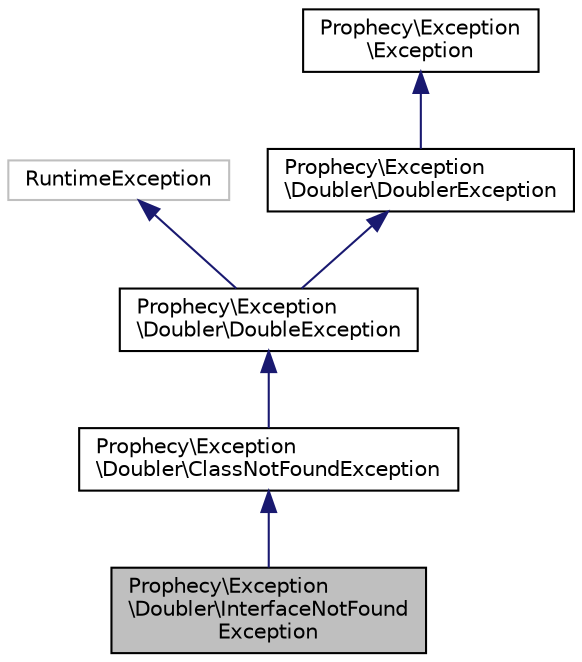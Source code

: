digraph "Prophecy\Exception\Doubler\InterfaceNotFoundException"
{
  edge [fontname="Helvetica",fontsize="10",labelfontname="Helvetica",labelfontsize="10"];
  node [fontname="Helvetica",fontsize="10",shape=record];
  Node6 [label="Prophecy\\Exception\l\\Doubler\\InterfaceNotFound\lException",height=0.2,width=0.4,color="black", fillcolor="grey75", style="filled", fontcolor="black"];
  Node7 -> Node6 [dir="back",color="midnightblue",fontsize="10",style="solid",fontname="Helvetica"];
  Node7 [label="Prophecy\\Exception\l\\Doubler\\ClassNotFoundException",height=0.2,width=0.4,color="black", fillcolor="white", style="filled",URL="$classProphecy_1_1Exception_1_1Doubler_1_1ClassNotFoundException.html"];
  Node8 -> Node7 [dir="back",color="midnightblue",fontsize="10",style="solid",fontname="Helvetica"];
  Node8 [label="Prophecy\\Exception\l\\Doubler\\DoubleException",height=0.2,width=0.4,color="black", fillcolor="white", style="filled",URL="$classProphecy_1_1Exception_1_1Doubler_1_1DoubleException.html"];
  Node9 -> Node8 [dir="back",color="midnightblue",fontsize="10",style="solid",fontname="Helvetica"];
  Node9 [label="RuntimeException",height=0.2,width=0.4,color="grey75", fillcolor="white", style="filled"];
  Node10 -> Node8 [dir="back",color="midnightblue",fontsize="10",style="solid",fontname="Helvetica"];
  Node10 [label="Prophecy\\Exception\l\\Doubler\\DoublerException",height=0.2,width=0.4,color="black", fillcolor="white", style="filled",URL="$interfaceProphecy_1_1Exception_1_1Doubler_1_1DoublerException.html"];
  Node11 -> Node10 [dir="back",color="midnightblue",fontsize="10",style="solid",fontname="Helvetica"];
  Node11 [label="Prophecy\\Exception\l\\Exception",height=0.2,width=0.4,color="black", fillcolor="white", style="filled",URL="$interfaceProphecy_1_1Exception_1_1Exception.html"];
}
